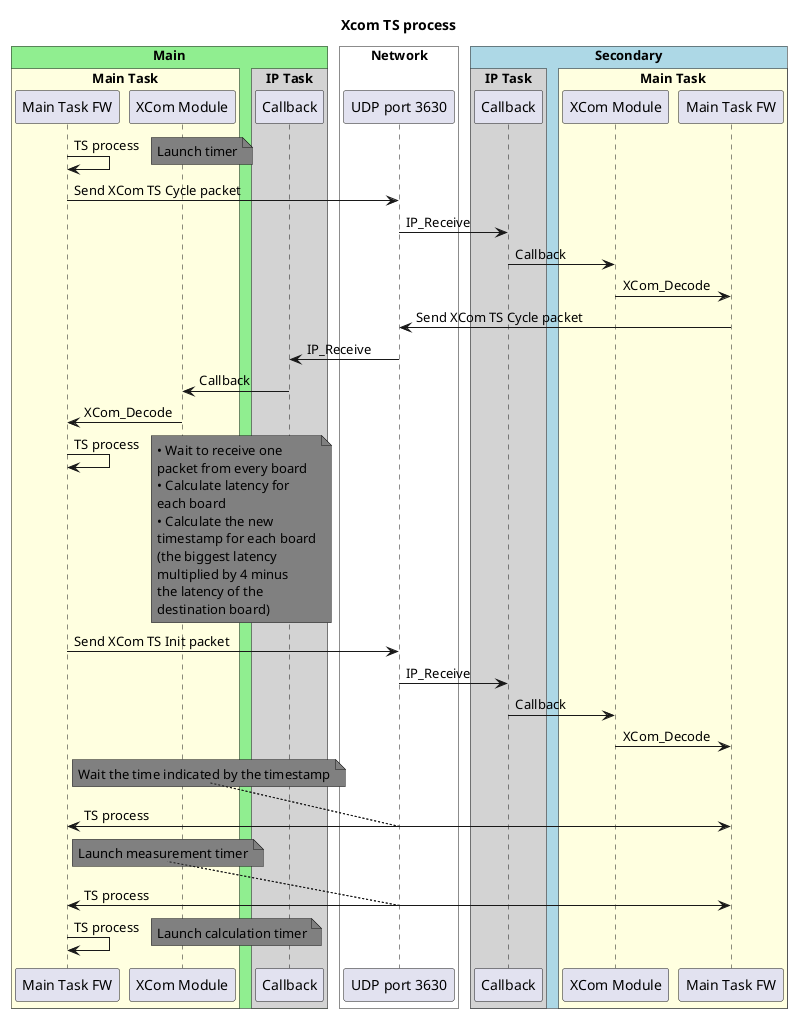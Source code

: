 @startuml

!pragma teoz true

title Xcom TS process

box "Main" #Lightgreen
box "Main Task" #Lightyellow
participant M_MAIN_F as "Main Task FW"
participant M_MAIN_X as "XCom Module"
end box
box "IP Task" #Lightgray
participant M_IP_CB as "Callback"
end box
end box
box "Network" #White
participant N_UDP as "UDP port 3630"
end box
box "Secondary" #Lightblue
box "IP Task" #Lightgray
participant S_IP_CB as "Callback"
end box
box "Main Task" #Lightyellow
participant S_MAIN_X as "XCom Module"
participant S_MAIN_F as "Main Task FW"
end box
end box

M_MAIN_F -> M_MAIN_F : TS process
note right #Grey
    Launch timer
end note
M_MAIN_F -> N_UDP : Send XCom TS Cycle packet
N_UDP -> S_IP_CB : IP_Receive
S_IP_CB -> S_MAIN_X : Callback
S_MAIN_X -> S_MAIN_F : XCom_Decode
S_MAIN_F -> N_UDP : Send XCom TS Cycle packet
N_UDP -> M_IP_CB : IP_Receive
M_IP_CB ->  M_MAIN_X : Callback
M_MAIN_X -> M_MAIN_F : XCom_Decode
M_MAIN_F -> M_MAIN_F : TS process
note right #Grey
    • Wait to receive one
    packet from every board
    • Calculate latency for
    each board
    • Calculate the new 
    timestamp for each board
    (the biggest latency 
    multiplied by 4 minus
    the latency of the 
    destination board)
end note
M_MAIN_F -> N_UDP : Send XCom TS Init packet
N_UDP -> S_IP_CB : IP_Receive
S_IP_CB -> S_MAIN_X : Callback
S_MAIN_X -> S_MAIN_F : XCom_Decode
M_MAIN_F <-> S_MAIN_F : TS process
note top #Grey
    Wait the time indicated by the timestamp
end note
M_MAIN_F <-> S_MAIN_F : TS process
note top #Grey
    Launch measurement timer
end note
M_MAIN_F -> M_MAIN_F : TS process
note right #Grey
    Launch calculation timer
end note

@enduml
